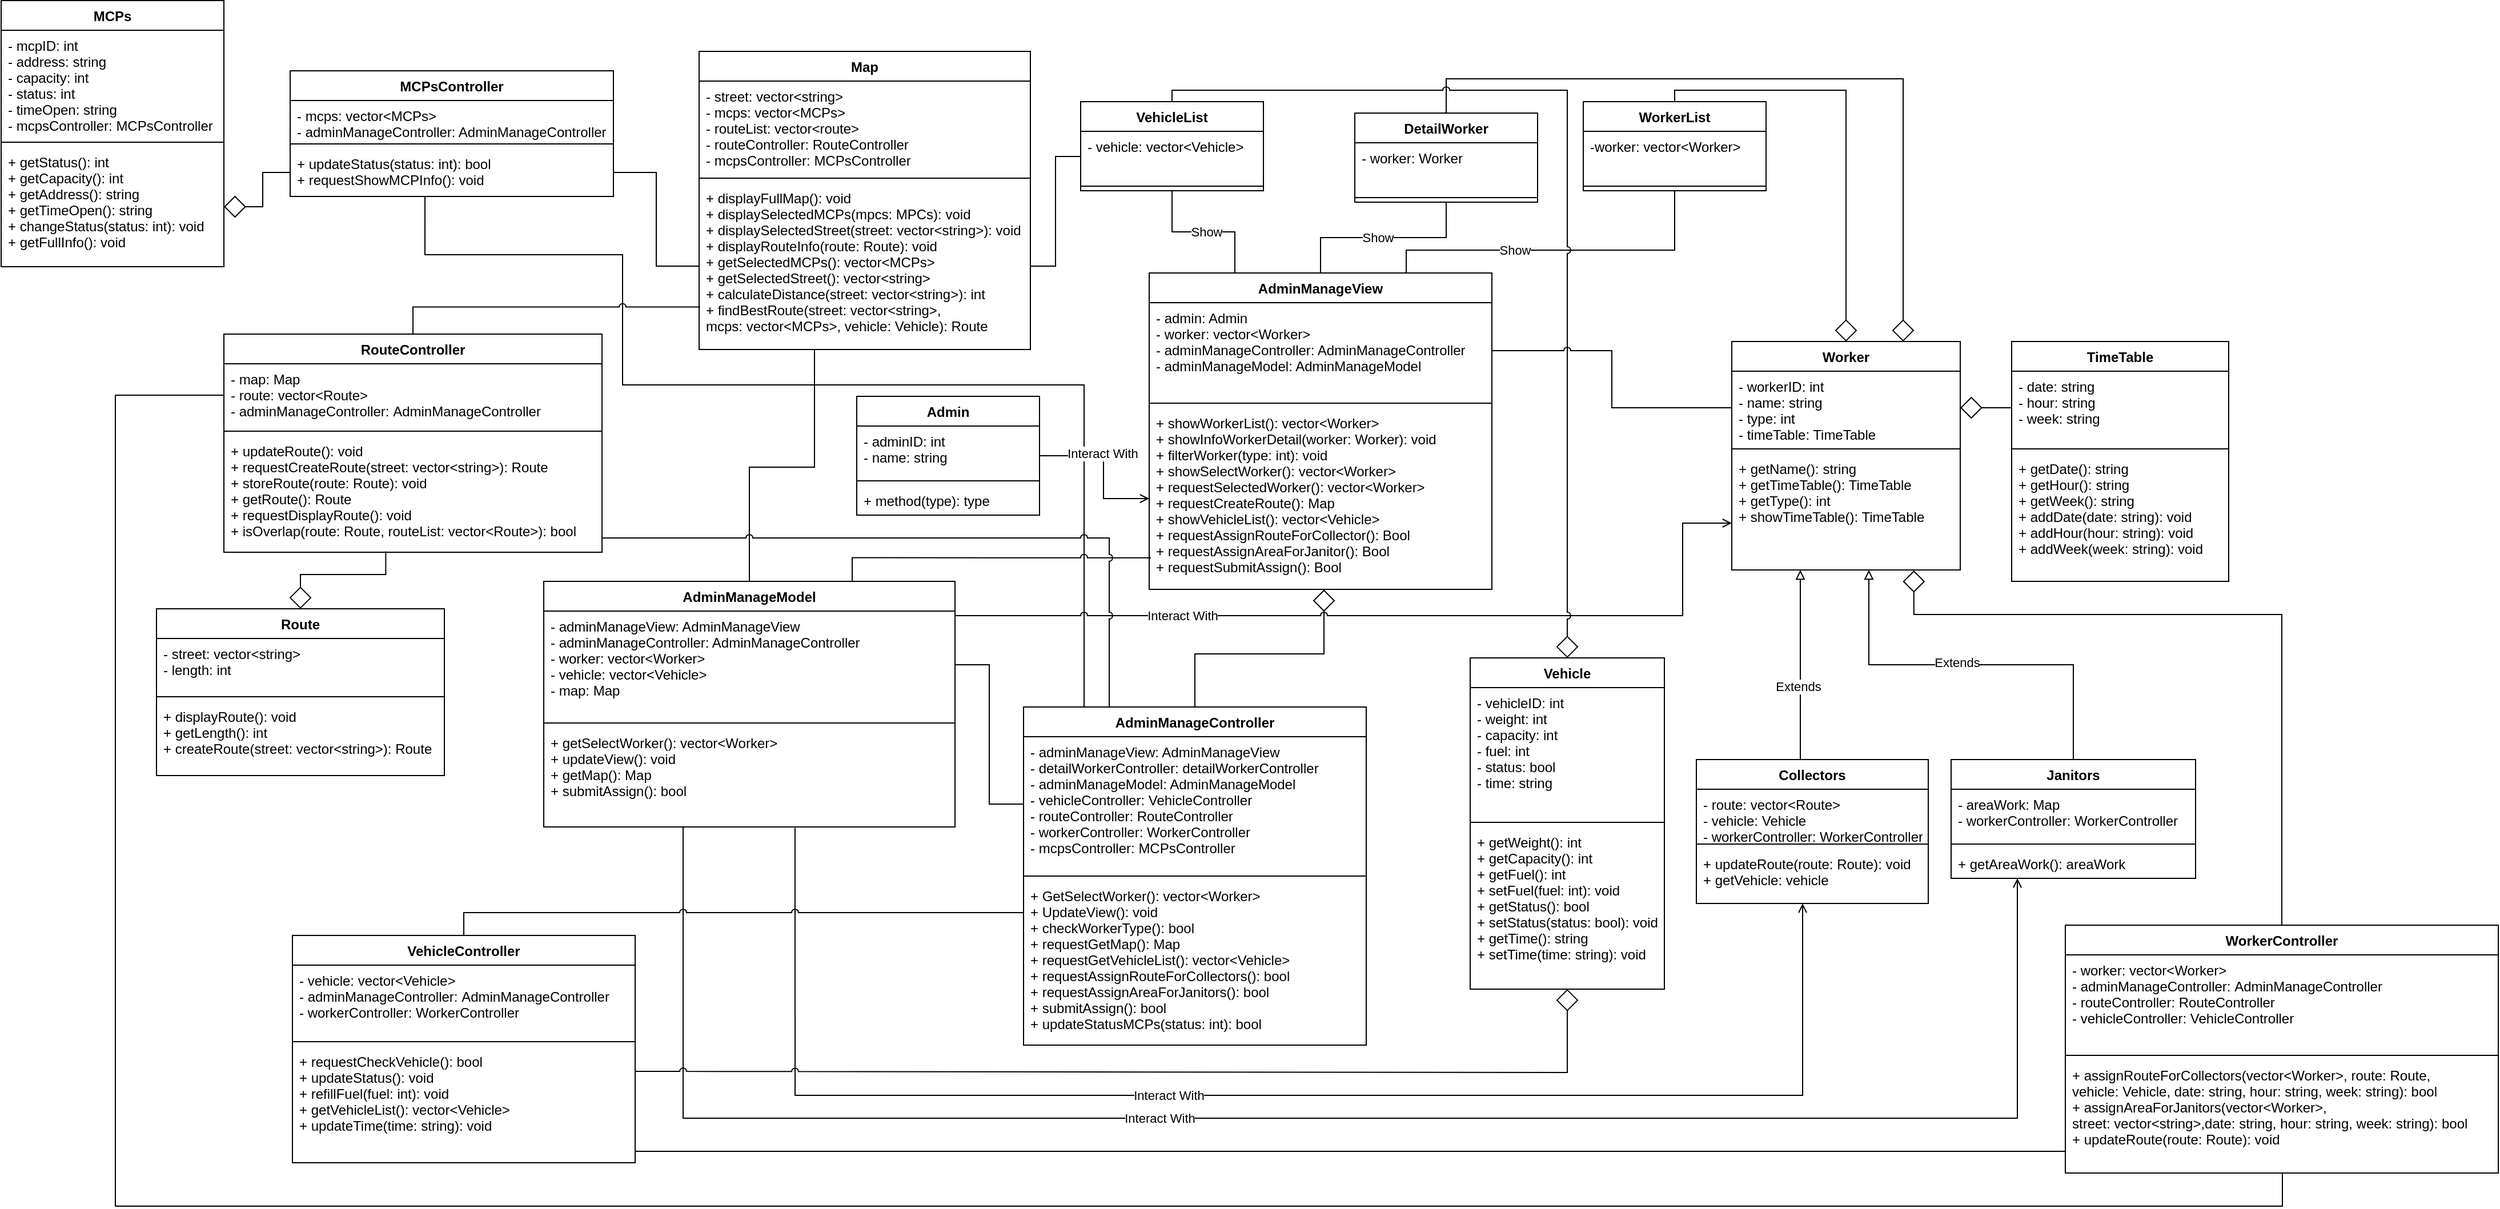 <mxfile version="20.5.1"><diagram id="0676zuflFlZL_lo655or" name="Page-1"><mxGraphModel dx="3280" dy="1697" grid="0" gridSize="10" guides="1" tooltips="1" connect="1" arrows="1" fold="1" page="0" pageScale="1" pageWidth="850" pageHeight="1100" math="0" shadow="0"><root><mxCell id="0"/><mxCell id="1" parent="0"/><mxCell id="4b5E37UlIO169LzvLvmA-10" value="Admin" style="swimlane;fontStyle=1;align=center;verticalAlign=top;childLayout=stackLayout;horizontal=1;startSize=26;horizontalStack=0;resizeParent=1;resizeParentMax=0;resizeLast=0;collapsible=1;marginBottom=0;" parent="1" vertex="1"><mxGeometry x="74" y="248" width="160" height="104" as="geometry"/></mxCell><mxCell id="4b5E37UlIO169LzvLvmA-11" value="- adminID: int&#10;- name: string" style="text;strokeColor=none;fillColor=none;align=left;verticalAlign=top;spacingLeft=4;spacingRight=4;overflow=hidden;rotatable=0;points=[[0,0.5],[1,0.5]];portConstraint=eastwest;" parent="4b5E37UlIO169LzvLvmA-10" vertex="1"><mxGeometry y="26" width="160" height="44" as="geometry"/></mxCell><mxCell id="4b5E37UlIO169LzvLvmA-12" value="" style="line;strokeWidth=1;fillColor=none;align=left;verticalAlign=middle;spacingTop=-1;spacingLeft=3;spacingRight=3;rotatable=0;labelPosition=right;points=[];portConstraint=eastwest;strokeColor=inherit;" parent="4b5E37UlIO169LzvLvmA-10" vertex="1"><mxGeometry y="70" width="160" height="8" as="geometry"/></mxCell><mxCell id="4b5E37UlIO169LzvLvmA-13" value="+ method(type): type" style="text;strokeColor=none;fillColor=none;align=left;verticalAlign=top;spacingLeft=4;spacingRight=4;overflow=hidden;rotatable=0;points=[[0,0.5],[1,0.5]];portConstraint=eastwest;" parent="4b5E37UlIO169LzvLvmA-10" vertex="1"><mxGeometry y="78" width="160" height="26" as="geometry"/></mxCell><mxCell id="4b5E37UlIO169LzvLvmA-26" style="edgeStyle=orthogonalEdgeStyle;rounded=0;orthogonalLoop=1;jettySize=auto;html=1;exitX=0.5;exitY=0;exitDx=0;exitDy=0;endArrow=block;endFill=0;" parent="1" source="4b5E37UlIO169LzvLvmA-14" target="4b5E37UlIO169LzvLvmA-25" edge="1"><mxGeometry relative="1" as="geometry"><mxPoint x="849" y="450" as="targetPoint"/><Array as="points"><mxPoint x="900" y="440"/><mxPoint x="900" y="440"/></Array></mxGeometry></mxCell><mxCell id="4b5E37UlIO169LzvLvmA-29" value="Extends" style="edgeLabel;html=1;align=center;verticalAlign=middle;resizable=0;points=[];" parent="4b5E37UlIO169LzvLvmA-26" vertex="1" connectable="0"><mxGeometry x="-0.164" y="-3" relative="1" as="geometry"><mxPoint x="-5" y="-1" as="offset"/></mxGeometry></mxCell><mxCell id="4b5E37UlIO169LzvLvmA-14" value="Collectors" style="swimlane;fontStyle=1;align=center;verticalAlign=top;childLayout=stackLayout;horizontal=1;startSize=26;horizontalStack=0;resizeParent=1;resizeParentMax=0;resizeLast=0;collapsible=1;marginBottom=0;" parent="1" vertex="1"><mxGeometry x="809" y="566" width="203" height="126" as="geometry"/></mxCell><mxCell id="4b5E37UlIO169LzvLvmA-15" value="- route: vector&lt;Route&gt;&#10;- vehicle: Vehicle&#10;- workerController: WorkerController" style="text;strokeColor=none;fillColor=none;align=left;verticalAlign=top;spacingLeft=4;spacingRight=4;overflow=hidden;rotatable=0;points=[[0,0.5],[1,0.5]];portConstraint=eastwest;" parent="4b5E37UlIO169LzvLvmA-14" vertex="1"><mxGeometry y="26" width="203" height="44" as="geometry"/></mxCell><mxCell id="4b5E37UlIO169LzvLvmA-16" value="" style="line;strokeWidth=1;fillColor=none;align=left;verticalAlign=middle;spacingTop=-1;spacingLeft=3;spacingRight=3;rotatable=0;labelPosition=right;points=[];portConstraint=eastwest;strokeColor=inherit;" parent="4b5E37UlIO169LzvLvmA-14" vertex="1"><mxGeometry y="70" width="203" height="8" as="geometry"/></mxCell><mxCell id="4b5E37UlIO169LzvLvmA-17" value="+ updateRoute(route: Route): void&#10;+ getVehicle: vehicle" style="text;strokeColor=none;fillColor=none;align=left;verticalAlign=top;spacingLeft=4;spacingRight=4;overflow=hidden;rotatable=0;points=[[0,0.5],[1,0.5]];portConstraint=eastwest;" parent="4b5E37UlIO169LzvLvmA-14" vertex="1"><mxGeometry y="78" width="203" height="48" as="geometry"/></mxCell><mxCell id="4b5E37UlIO169LzvLvmA-27" style="edgeStyle=orthogonalEdgeStyle;rounded=0;orthogonalLoop=1;jettySize=auto;html=1;exitX=0.5;exitY=0;exitDx=0;exitDy=0;entryX=0.6;entryY=1;entryDx=0;entryDy=0;entryPerimeter=0;endArrow=block;endFill=0;" parent="1" source="4b5E37UlIO169LzvLvmA-18" target="4b5E37UlIO169LzvLvmA-25" edge="1"><mxGeometry relative="1" as="geometry"/></mxCell><mxCell id="4b5E37UlIO169LzvLvmA-30" value="Extends" style="edgeLabel;html=1;align=center;verticalAlign=middle;resizable=0;points=[];" parent="4b5E37UlIO169LzvLvmA-27" vertex="1" connectable="0"><mxGeometry x="0.158" y="-2" relative="1" as="geometry"><mxPoint x="15" as="offset"/></mxGeometry></mxCell><mxCell id="4b5E37UlIO169LzvLvmA-18" value="Janitors" style="swimlane;fontStyle=1;align=center;verticalAlign=top;childLayout=stackLayout;horizontal=1;startSize=26;horizontalStack=0;resizeParent=1;resizeParentMax=0;resizeLast=0;collapsible=1;marginBottom=0;" parent="1" vertex="1"><mxGeometry x="1032" y="566" width="214" height="104" as="geometry"/></mxCell><mxCell id="4b5E37UlIO169LzvLvmA-19" value="- areaWork: Map&#10;- workerController: WorkerController" style="text;strokeColor=none;fillColor=none;align=left;verticalAlign=top;spacingLeft=4;spacingRight=4;overflow=hidden;rotatable=0;points=[[0,0.5],[1,0.5]];portConstraint=eastwest;" parent="4b5E37UlIO169LzvLvmA-18" vertex="1"><mxGeometry y="26" width="214" height="44" as="geometry"/></mxCell><mxCell id="4b5E37UlIO169LzvLvmA-20" value="" style="line;strokeWidth=1;fillColor=none;align=left;verticalAlign=middle;spacingTop=-1;spacingLeft=3;spacingRight=3;rotatable=0;labelPosition=right;points=[];portConstraint=eastwest;strokeColor=inherit;" parent="4b5E37UlIO169LzvLvmA-18" vertex="1"><mxGeometry y="70" width="214" height="8" as="geometry"/></mxCell><mxCell id="4b5E37UlIO169LzvLvmA-21" value="+ getAreaWork(): areaWork" style="text;strokeColor=none;fillColor=none;align=left;verticalAlign=top;spacingLeft=4;spacingRight=4;overflow=hidden;rotatable=0;points=[[0,0.5],[1,0.5]];portConstraint=eastwest;" parent="4b5E37UlIO169LzvLvmA-18" vertex="1"><mxGeometry y="78" width="214" height="26" as="geometry"/></mxCell><mxCell id="4b5E37UlIO169LzvLvmA-22" value="Worker" style="swimlane;fontStyle=1;align=center;verticalAlign=top;childLayout=stackLayout;horizontal=1;startSize=26;horizontalStack=0;resizeParent=1;resizeParentMax=0;resizeLast=0;collapsible=1;marginBottom=0;" parent="1" vertex="1"><mxGeometry x="840" y="200" width="200" height="200" as="geometry"/></mxCell><mxCell id="4b5E37UlIO169LzvLvmA-23" value="- workerID: int&#10;- name: string&#10;- type: int&#10;- timeTable: TimeTable" style="text;strokeColor=none;fillColor=none;align=left;verticalAlign=top;spacingLeft=4;spacingRight=4;overflow=hidden;rotatable=0;points=[[0,0.5],[1,0.5]];portConstraint=eastwest;" parent="4b5E37UlIO169LzvLvmA-22" vertex="1"><mxGeometry y="26" width="200" height="64" as="geometry"/></mxCell><mxCell id="4b5E37UlIO169LzvLvmA-24" value="" style="line;strokeWidth=1;fillColor=none;align=left;verticalAlign=middle;spacingTop=-1;spacingLeft=3;spacingRight=3;rotatable=0;labelPosition=right;points=[];portConstraint=eastwest;strokeColor=inherit;" parent="4b5E37UlIO169LzvLvmA-22" vertex="1"><mxGeometry y="90" width="200" height="8" as="geometry"/></mxCell><mxCell id="4b5E37UlIO169LzvLvmA-25" value="+ getName(): string&#10;+ getTimeTable(): TimeTable&#10;+ getType(): int&#10;+ showTimeTable(): TimeTable" style="text;strokeColor=none;fillColor=none;align=left;verticalAlign=top;spacingLeft=4;spacingRight=4;overflow=hidden;rotatable=0;points=[[0,0.5],[1,0.5]];portConstraint=eastwest;" parent="4b5E37UlIO169LzvLvmA-22" vertex="1"><mxGeometry y="98" width="200" height="102" as="geometry"/></mxCell><mxCell id="3Wop59lbqcqgArPASlSX-61" style="edgeStyle=orthogonalEdgeStyle;rounded=0;orthogonalLoop=1;jettySize=auto;html=1;exitX=0.25;exitY=0;exitDx=0;exitDy=0;strokeWidth=1;endArrow=none;endFill=0;endSize=17;entryX=0.5;entryY=1;entryDx=0;entryDy=0;" parent="1" source="4b5E37UlIO169LzvLvmA-31" target="3Wop59lbqcqgArPASlSX-58" edge="1"><mxGeometry relative="1" as="geometry"><mxPoint x="390" y="90" as="targetPoint"/></mxGeometry></mxCell><mxCell id="3Wop59lbqcqgArPASlSX-62" value="Show" style="edgeLabel;html=1;align=center;verticalAlign=middle;resizable=0;points=[];" parent="3Wop59lbqcqgArPASlSX-61" vertex="1" connectable="0"><mxGeometry x="0.149" y="1" relative="1" as="geometry"><mxPoint x="12" y="-1" as="offset"/></mxGeometry></mxCell><mxCell id="3Wop59lbqcqgArPASlSX-63" style="edgeStyle=orthogonalEdgeStyle;rounded=0;orthogonalLoop=1;jettySize=auto;html=1;exitX=0.5;exitY=0;exitDx=0;exitDy=0;entryX=0.5;entryY=1;entryDx=0;entryDy=0;strokeWidth=1;endArrow=none;endFill=0;endSize=17;" parent="1" source="4b5E37UlIO169LzvLvmA-31" target="3Wop59lbqcqgArPASlSX-5" edge="1"><mxGeometry relative="1" as="geometry"/></mxCell><mxCell id="3Wop59lbqcqgArPASlSX-64" value="Show" style="edgeLabel;html=1;align=center;verticalAlign=middle;resizable=0;points=[];" parent="3Wop59lbqcqgArPASlSX-63" vertex="1" connectable="0"><mxGeometry x="-0.212" relative="1" as="geometry"><mxPoint x="13" as="offset"/></mxGeometry></mxCell><mxCell id="3Wop59lbqcqgArPASlSX-70" style="edgeStyle=orthogonalEdgeStyle;rounded=0;orthogonalLoop=1;jettySize=auto;html=1;exitX=0.75;exitY=0;exitDx=0;exitDy=0;entryX=0.5;entryY=1;entryDx=0;entryDy=0;strokeWidth=1;endArrow=none;endFill=0;endSize=17;" parent="1" source="4b5E37UlIO169LzvLvmA-31" target="3Wop59lbqcqgArPASlSX-65" edge="1"><mxGeometry relative="1" as="geometry"><Array as="points"><mxPoint x="555" y="120"/><mxPoint x="790" y="120"/></Array></mxGeometry></mxCell><mxCell id="3Wop59lbqcqgArPASlSX-71" value="Show" style="edgeLabel;html=1;align=center;verticalAlign=middle;resizable=0;points=[];" parent="3Wop59lbqcqgArPASlSX-70" vertex="1" connectable="0"><mxGeometry x="-0.233" y="-1" relative="1" as="geometry"><mxPoint x="-3" y="-1" as="offset"/></mxGeometry></mxCell><mxCell id="4b5E37UlIO169LzvLvmA-31" value="AdminManageView" style="swimlane;fontStyle=1;align=center;verticalAlign=top;childLayout=stackLayout;horizontal=1;startSize=26;horizontalStack=0;resizeParent=1;resizeParentMax=0;resizeLast=0;collapsible=1;marginBottom=0;" parent="1" vertex="1"><mxGeometry x="330" y="140" width="300" height="277" as="geometry"><mxRectangle x="290" y="150" width="150" height="30" as="alternateBounds"/></mxGeometry></mxCell><mxCell id="4b5E37UlIO169LzvLvmA-32" value="- admin: Admin&#10;- worker: vector&lt;Worker&gt;&#10;- adminManageController: AdminManageController&#10;- adminManageModel: AdminManageModel&#10; " style="text;strokeColor=none;fillColor=none;align=left;verticalAlign=top;spacingLeft=4;spacingRight=4;overflow=hidden;rotatable=0;points=[[0,0.5],[1,0.5]];portConstraint=eastwest;" parent="4b5E37UlIO169LzvLvmA-31" vertex="1"><mxGeometry y="26" width="300" height="84" as="geometry"/></mxCell><mxCell id="4b5E37UlIO169LzvLvmA-33" value="" style="line;strokeWidth=1;fillColor=none;align=left;verticalAlign=middle;spacingTop=-1;spacingLeft=3;spacingRight=3;rotatable=0;labelPosition=right;points=[];portConstraint=eastwest;strokeColor=inherit;" parent="4b5E37UlIO169LzvLvmA-31" vertex="1"><mxGeometry y="110" width="300" height="8" as="geometry"/></mxCell><mxCell id="4b5E37UlIO169LzvLvmA-46" value="+ showWorkerList(): vector&lt;Worker&gt;&#10;+ showInfoWorkerDetail(worker: Worker): void&#10;+ filterWorker(type: int): void&#10;+ showSelectWorker(): vector&lt;Worker&gt;&#10;+ requestSelectedWorker(): vector&lt;Worker&gt;&#10;+ requestCreateRoute(): Map&#10;+ showVehicleList(): vector&lt;Vehicle&gt;&#10;+ requestAssignRouteForCollector(): Bool&#10;+ requestAssignAreaForJanitor(): Bool&#10;+ requestSubmitAssign(): Bool" style="text;strokeColor=none;fillColor=none;align=left;verticalAlign=top;spacingLeft=4;spacingRight=4;overflow=hidden;rotatable=0;points=[[0,0.5],[1,0.5]];portConstraint=eastwest;" parent="4b5E37UlIO169LzvLvmA-31" vertex="1"><mxGeometry y="118" width="300" height="159" as="geometry"/></mxCell><mxCell id="4b5E37UlIO169LzvLvmA-51" value="TimeTable" style="swimlane;fontStyle=1;align=center;verticalAlign=top;childLayout=stackLayout;horizontal=1;startSize=26;horizontalStack=0;resizeParent=1;resizeParentMax=0;resizeLast=0;collapsible=1;marginBottom=0;" parent="1" vertex="1"><mxGeometry x="1085" y="200" width="190" height="210" as="geometry"/></mxCell><mxCell id="4b5E37UlIO169LzvLvmA-52" value="- date: string&#10;- hour: string&#10;- week: string" style="text;strokeColor=none;fillColor=none;align=left;verticalAlign=top;spacingLeft=4;spacingRight=4;overflow=hidden;rotatable=0;points=[[0,0.5],[1,0.5]];portConstraint=eastwest;" parent="4b5E37UlIO169LzvLvmA-51" vertex="1"><mxGeometry y="26" width="190" height="64" as="geometry"/></mxCell><mxCell id="4b5E37UlIO169LzvLvmA-53" value="" style="line;strokeWidth=1;fillColor=none;align=left;verticalAlign=middle;spacingTop=-1;spacingLeft=3;spacingRight=3;rotatable=0;labelPosition=right;points=[];portConstraint=eastwest;strokeColor=inherit;" parent="4b5E37UlIO169LzvLvmA-51" vertex="1"><mxGeometry y="90" width="190" height="8" as="geometry"/></mxCell><mxCell id="PiotSreWXl62EG_S8VcH-2" value="+ getDate(): string&#10;+ getHour(): string&#10;+ getWeek(): string&#10;+ addDate(date: string): void&#10;+ addHour(hour: string): void&#10;+ addWeek(week: string): void" style="text;strokeColor=none;fillColor=none;align=left;verticalAlign=top;spacingLeft=4;spacingRight=4;overflow=hidden;rotatable=0;points=[[0,0.5],[1,0.5]];portConstraint=eastwest;" parent="4b5E37UlIO169LzvLvmA-51" vertex="1"><mxGeometry y="98" width="190" height="112" as="geometry"/></mxCell><mxCell id="3Wop59lbqcqgArPASlSX-50" style="edgeStyle=orthogonalEdgeStyle;rounded=0;orthogonalLoop=1;jettySize=auto;html=1;exitX=0.5;exitY=0;exitDx=0;exitDy=0;endArrow=diamond;endFill=0;entryX=0.51;entryY=1.001;entryDx=0;entryDy=0;entryPerimeter=0;strokeWidth=1;endSize=17;" parent="1" source="3Wop59lbqcqgArPASlSX-1" target="4b5E37UlIO169LzvLvmA-46" edge="1"><mxGeometry relative="1" as="geometry"><mxPoint x="480" y="470" as="targetPoint"/></mxGeometry></mxCell><mxCell id="b1SQ3pIY3XzM19YWu3cR-14" style="edgeStyle=orthogonalEdgeStyle;rounded=0;jumpStyle=arc;orthogonalLoop=1;jettySize=auto;html=1;exitX=0.146;exitY=0.005;exitDx=0;exitDy=0;entryX=0.417;entryY=0.992;entryDx=0;entryDy=0;entryPerimeter=0;strokeWidth=1;startArrow=none;startFill=0;endArrow=none;endFill=0;startSize=17;endSize=17;exitPerimeter=0;" edge="1" parent="1" source="3Wop59lbqcqgArPASlSX-1" target="3Wop59lbqcqgArPASlSX-32"><mxGeometry relative="1" as="geometry"><Array as="points"><mxPoint x="273" y="521"/><mxPoint x="273" y="238"/><mxPoint x="-131" y="238"/><mxPoint x="-131" y="124"/><mxPoint x="-304" y="124"/></Array></mxGeometry></mxCell><mxCell id="3Wop59lbqcqgArPASlSX-1" value="AdminManageController&#10; " style="swimlane;fontStyle=1;align=center;verticalAlign=top;childLayout=stackLayout;horizontal=1;startSize=26;horizontalStack=0;resizeParent=1;resizeParentMax=0;resizeLast=0;collapsible=1;marginBottom=0;" parent="1" vertex="1"><mxGeometry x="220" y="520" width="300" height="296" as="geometry"/></mxCell><mxCell id="3Wop59lbqcqgArPASlSX-2" value="- adminManageView: AdminManageView&#10;- detailWorkerController: detailWorkerController&#10;- adminManageModel: AdminManageModel&#10;- vehicleController: VehicleController&#10;- routeController: RouteController&#10;- workerController: WorkerController&#10;- mcpsController: MCPsController" style="text;strokeColor=none;fillColor=none;align=left;verticalAlign=top;spacingLeft=4;spacingRight=4;overflow=hidden;rotatable=0;points=[[0,0.5],[1,0.5]];portConstraint=eastwest;fontStyle=0" parent="3Wop59lbqcqgArPASlSX-1" vertex="1"><mxGeometry y="26" width="300" height="118" as="geometry"/></mxCell><mxCell id="3Wop59lbqcqgArPASlSX-3" value="" style="line;strokeWidth=1;fillColor=none;align=left;verticalAlign=middle;spacingTop=-1;spacingLeft=3;spacingRight=3;rotatable=0;labelPosition=right;points=[];portConstraint=eastwest;strokeColor=inherit;" parent="3Wop59lbqcqgArPASlSX-1" vertex="1"><mxGeometry y="144" width="300" height="8" as="geometry"/></mxCell><mxCell id="3Wop59lbqcqgArPASlSX-4" value="+ GetSelectWorker(): vector&lt;Worker&gt;&#10;+ UpdateView(): void&#10;+ checkWorkerType(): bool&#10;+ requestGetMap(): Map&#10;+ requestGetVehicleList(): vector&lt;Vehicle&gt;&#10;+ requestAssignRouteForCollectors(): bool&#10;+ requestAssignAreaForJanitors(): bool&#10;+ submitAssign(): bool&#10;+ updateStatusMCPs(status: int): bool" style="text;strokeColor=none;fillColor=none;align=left;verticalAlign=top;spacingLeft=4;spacingRight=4;overflow=hidden;rotatable=0;points=[[0,0.5],[1,0.5]];portConstraint=eastwest;" parent="3Wop59lbqcqgArPASlSX-1" vertex="1"><mxGeometry y="152" width="300" height="144" as="geometry"/></mxCell><mxCell id="3Wop59lbqcqgArPASlSX-74" style="edgeStyle=orthogonalEdgeStyle;rounded=0;orthogonalLoop=1;jettySize=auto;html=1;exitX=0.5;exitY=0;exitDx=0;exitDy=0;entryX=0.75;entryY=0;entryDx=0;entryDy=0;strokeWidth=1;endArrow=diamond;endFill=0;endSize=17;" parent="1" source="3Wop59lbqcqgArPASlSX-5" target="4b5E37UlIO169LzvLvmA-22" edge="1"><mxGeometry relative="1" as="geometry"><Array as="points"><mxPoint x="590" y="-30"/><mxPoint x="990" y="-30"/></Array></mxGeometry></mxCell><mxCell id="3Wop59lbqcqgArPASlSX-5" value="DetailWorker" style="swimlane;fontStyle=1;align=center;verticalAlign=top;childLayout=stackLayout;horizontal=1;startSize=26;horizontalStack=0;resizeParent=1;resizeParentMax=0;resizeLast=0;collapsible=1;marginBottom=0;" parent="1" vertex="1"><mxGeometry x="510" width="160" height="78" as="geometry"/></mxCell><mxCell id="3Wop59lbqcqgArPASlSX-6" value="- worker: Worker" style="text;strokeColor=none;fillColor=none;align=left;verticalAlign=top;spacingLeft=4;spacingRight=4;overflow=hidden;rotatable=0;points=[[0,0.5],[1,0.5]];portConstraint=eastwest;" parent="3Wop59lbqcqgArPASlSX-5" vertex="1"><mxGeometry y="26" width="160" height="44" as="geometry"/></mxCell><mxCell id="3Wop59lbqcqgArPASlSX-7" value="" style="line;strokeWidth=1;fillColor=none;align=left;verticalAlign=middle;spacingTop=-1;spacingLeft=3;spacingRight=3;rotatable=0;labelPosition=right;points=[];portConstraint=eastwest;strokeColor=inherit;" parent="3Wop59lbqcqgArPASlSX-5" vertex="1"><mxGeometry y="70" width="160" height="8" as="geometry"/></mxCell><mxCell id="3Wop59lbqcqgArPASlSX-78" style="edgeStyle=orthogonalEdgeStyle;rounded=0;orthogonalLoop=1;jettySize=auto;html=1;exitX=0.5;exitY=0;exitDx=0;exitDy=0;entryX=0.483;entryY=1;entryDx=0;entryDy=0;entryPerimeter=0;strokeWidth=1;endArrow=none;endFill=0;endSize=17;startArrow=none;startFill=0;startSize=17;" parent="1" source="3Wop59lbqcqgArPASlSX-13" target="3Wop59lbqcqgArPASlSX-36" edge="1"><mxGeometry relative="1" as="geometry"><Array as="points"><mxPoint x="-20" y="310"/><mxPoint x="37" y="310"/><mxPoint x="37" y="207"/></Array></mxGeometry></mxCell><mxCell id="3Wop59lbqcqgArPASlSX-84" style="edgeStyle=orthogonalEdgeStyle;rounded=0;jumpStyle=arc;orthogonalLoop=1;jettySize=auto;html=1;strokeWidth=1;startArrow=none;startFill=0;endArrow=open;endFill=0;startSize=17;endSize=6;" parent="1" source="3Wop59lbqcqgArPASlSX-13" target="4b5E37UlIO169LzvLvmA-25" edge="1"><mxGeometry relative="1" as="geometry"><Array as="points"><mxPoint x="797" y="440"/><mxPoint x="797" y="359"/></Array></mxGeometry></mxCell><mxCell id="3Wop59lbqcqgArPASlSX-85" value="Interact With" style="edgeLabel;html=1;align=center;verticalAlign=middle;resizable=0;points=[];" parent="3Wop59lbqcqgArPASlSX-84" vertex="1" connectable="0"><mxGeometry x="-0.507" y="-2" relative="1" as="geometry"><mxPoint x="11" y="-2" as="offset"/></mxGeometry></mxCell><mxCell id="3Wop59lbqcqgArPASlSX-86" style="edgeStyle=orthogonalEdgeStyle;rounded=0;jumpStyle=arc;orthogonalLoop=1;jettySize=auto;html=1;strokeWidth=1;startArrow=none;startFill=0;endArrow=open;endFill=0;startSize=17;endSize=6;exitX=0.611;exitY=1.008;exitDx=0;exitDy=0;exitPerimeter=0;" parent="1" source="3Wop59lbqcqgArPASlSX-16" target="4b5E37UlIO169LzvLvmA-17" edge="1"><mxGeometry relative="1" as="geometry"><Array as="points"><mxPoint x="20" y="860"/><mxPoint x="902" y="860"/></Array></mxGeometry></mxCell><mxCell id="3Wop59lbqcqgArPASlSX-87" value="Interact With" style="edgeLabel;html=1;align=center;verticalAlign=middle;resizable=0;points=[];" parent="3Wop59lbqcqgArPASlSX-86" vertex="1" connectable="0"><mxGeometry x="-0.126" relative="1" as="geometry"><mxPoint as="offset"/></mxGeometry></mxCell><mxCell id="3Wop59lbqcqgArPASlSX-88" style="edgeStyle=orthogonalEdgeStyle;rounded=0;jumpStyle=arc;orthogonalLoop=1;jettySize=auto;html=1;strokeWidth=1;startArrow=none;startFill=0;endArrow=open;endFill=0;startSize=17;endSize=6;" parent="1" source="3Wop59lbqcqgArPASlSX-16" target="4b5E37UlIO169LzvLvmA-21" edge="1"><mxGeometry relative="1" as="geometry"><Array as="points"><mxPoint x="-78" y="880"/><mxPoint x="1090" y="880"/></Array></mxGeometry></mxCell><mxCell id="3Wop59lbqcqgArPASlSX-89" value="Interact With" style="edgeLabel;html=1;align=center;verticalAlign=middle;resizable=0;points=[];" parent="3Wop59lbqcqgArPASlSX-88" vertex="1" connectable="0"><mxGeometry x="-0.183" y="-2" relative="1" as="geometry"><mxPoint x="5" y="-2" as="offset"/></mxGeometry></mxCell><mxCell id="3Wop59lbqcqgArPASlSX-90" style="edgeStyle=orthogonalEdgeStyle;rounded=0;jumpStyle=arc;orthogonalLoop=1;jettySize=auto;html=1;exitX=0.75;exitY=0;exitDx=0;exitDy=0;entryX=0.005;entryY=0.826;entryDx=0;entryDy=0;entryPerimeter=0;strokeWidth=1;startArrow=none;startFill=0;endArrow=none;endFill=0;startSize=17;endSize=6;" parent="1" source="3Wop59lbqcqgArPASlSX-13" target="4b5E37UlIO169LzvLvmA-46" edge="1"><mxGeometry relative="1" as="geometry"/></mxCell><mxCell id="3Wop59lbqcqgArPASlSX-13" value="AdminManageModel&#10; " style="swimlane;fontStyle=1;align=center;verticalAlign=top;childLayout=stackLayout;horizontal=1;startSize=26;horizontalStack=0;resizeParent=1;resizeParentMax=0;resizeLast=0;collapsible=1;marginBottom=0;" parent="1" vertex="1"><mxGeometry x="-200" y="410" width="360" height="215" as="geometry"/></mxCell><mxCell id="3Wop59lbqcqgArPASlSX-14" value="- adminManageView: AdminManageView&#10;- adminManageController: AdminManageController&#10;- worker: vector&lt;Worker&gt;&#10;- vehicle: vector&lt;Vehicle&gt;&#10;- map: Map" style="text;strokeColor=none;fillColor=none;align=left;verticalAlign=top;spacingLeft=4;spacingRight=4;overflow=hidden;rotatable=0;points=[[0,0.5],[1,0.5]];portConstraint=eastwest;fontStyle=0" parent="3Wop59lbqcqgArPASlSX-13" vertex="1"><mxGeometry y="26" width="360" height="94" as="geometry"/></mxCell><mxCell id="3Wop59lbqcqgArPASlSX-15" value="" style="line;strokeWidth=1;fillColor=none;align=left;verticalAlign=middle;spacingTop=-1;spacingLeft=3;spacingRight=3;rotatable=0;labelPosition=right;points=[];portConstraint=eastwest;strokeColor=inherit;" parent="3Wop59lbqcqgArPASlSX-13" vertex="1"><mxGeometry y="120" width="360" height="8" as="geometry"/></mxCell><mxCell id="3Wop59lbqcqgArPASlSX-16" value="+ getSelectWorker(): vector&lt;Worker&gt;&#10;+ updateView(): void&#10;+ getMap(): Map&#10;+ submitAssign(): bool&#10;" style="text;strokeColor=none;fillColor=none;align=left;verticalAlign=top;spacingLeft=4;spacingRight=4;overflow=hidden;rotatable=0;points=[[0,0.5],[1,0.5]];portConstraint=eastwest;" parent="3Wop59lbqcqgArPASlSX-13" vertex="1"><mxGeometry y="128" width="360" height="87" as="geometry"/></mxCell><mxCell id="b1SQ3pIY3XzM19YWu3cR-12" style="edgeStyle=orthogonalEdgeStyle;rounded=0;orthogonalLoop=1;jettySize=auto;html=1;exitX=0.5;exitY=0;exitDx=0;exitDy=0;entryX=0.428;entryY=0.993;entryDx=0;entryDy=0;entryPerimeter=0;strokeWidth=1;startArrow=diamond;startFill=0;endArrow=none;endFill=0;endSize=17;startSize=17;" edge="1" parent="1" source="3Wop59lbqcqgArPASlSX-17" target="b1SQ3pIY3XzM19YWu3cR-8"><mxGeometry relative="1" as="geometry"/></mxCell><mxCell id="3Wop59lbqcqgArPASlSX-17" value="Route" style="swimlane;fontStyle=1;align=center;verticalAlign=top;childLayout=stackLayout;horizontal=1;startSize=26;horizontalStack=0;resizeParent=1;resizeParentMax=0;resizeLast=0;collapsible=1;marginBottom=0;" parent="1" vertex="1"><mxGeometry x="-539" y="434" width="252" height="146" as="geometry"/></mxCell><mxCell id="3Wop59lbqcqgArPASlSX-18" value="- street: vector&lt;string&gt;&#10;- length: int" style="text;strokeColor=none;fillColor=none;align=left;verticalAlign=top;spacingLeft=4;spacingRight=4;overflow=hidden;rotatable=0;points=[[0,0.5],[1,0.5]];portConstraint=eastwest;" parent="3Wop59lbqcqgArPASlSX-17" vertex="1"><mxGeometry y="26" width="252" height="47" as="geometry"/></mxCell><mxCell id="3Wop59lbqcqgArPASlSX-19" value="" style="line;strokeWidth=1;fillColor=none;align=left;verticalAlign=middle;spacingTop=-1;spacingLeft=3;spacingRight=3;rotatable=0;labelPosition=right;points=[];portConstraint=eastwest;strokeColor=inherit;" parent="3Wop59lbqcqgArPASlSX-17" vertex="1"><mxGeometry y="73" width="252" height="8" as="geometry"/></mxCell><mxCell id="3Wop59lbqcqgArPASlSX-20" value="+ displayRoute(): void&#10;+ getLength(): int&#10;+ createRoute(street: vector&lt;string&gt;): Route" style="text;strokeColor=none;fillColor=none;align=left;verticalAlign=top;spacingLeft=4;spacingRight=4;overflow=hidden;rotatable=0;points=[[0,0.5],[1,0.5]];portConstraint=eastwest;" parent="3Wop59lbqcqgArPASlSX-17" vertex="1"><mxGeometry y="81" width="252" height="65" as="geometry"/></mxCell><mxCell id="3Wop59lbqcqgArPASlSX-21" value="Vehicle" style="swimlane;fontStyle=1;align=center;verticalAlign=top;childLayout=stackLayout;horizontal=1;startSize=26;horizontalStack=0;resizeParent=1;resizeParentMax=0;resizeLast=0;collapsible=1;marginBottom=0;" parent="1" vertex="1"><mxGeometry x="611" y="477" width="170" height="290" as="geometry"/></mxCell><mxCell id="3Wop59lbqcqgArPASlSX-22" value="- vehicleID: int&#10;- weight: int&#10;- capacity: int&#10;- fuel: int&#10;- status: bool&#10;- time: string" style="text;strokeColor=none;fillColor=none;align=left;verticalAlign=top;spacingLeft=4;spacingRight=4;overflow=hidden;rotatable=0;points=[[0,0.5],[1,0.5]];portConstraint=eastwest;" parent="3Wop59lbqcqgArPASlSX-21" vertex="1"><mxGeometry y="26" width="170" height="114" as="geometry"/></mxCell><mxCell id="3Wop59lbqcqgArPASlSX-23" value="" style="line;strokeWidth=1;fillColor=none;align=left;verticalAlign=middle;spacingTop=-1;spacingLeft=3;spacingRight=3;rotatable=0;labelPosition=right;points=[];portConstraint=eastwest;strokeColor=inherit;" parent="3Wop59lbqcqgArPASlSX-21" vertex="1"><mxGeometry y="140" width="170" height="8" as="geometry"/></mxCell><mxCell id="3Wop59lbqcqgArPASlSX-24" value="+ getWeight(): int&#10;+ getCapacity(): int&#10;+ getFuel(): int&#10;+ setFuel(fuel: int): void&#10;+ getStatus(): bool&#10;+ setStatus(status: bool): void&#10;+ getTime(): string&#10;+ setTime(time: string): void" style="text;strokeColor=none;fillColor=none;align=left;verticalAlign=top;spacingLeft=4;spacingRight=4;overflow=hidden;rotatable=0;points=[[0,0.5],[1,0.5]];portConstraint=eastwest;" parent="3Wop59lbqcqgArPASlSX-21" vertex="1"><mxGeometry y="148" width="170" height="142" as="geometry"/></mxCell><mxCell id="3Wop59lbqcqgArPASlSX-25" value="MCPs" style="swimlane;fontStyle=1;align=center;verticalAlign=top;childLayout=stackLayout;horizontal=1;startSize=26;horizontalStack=0;resizeParent=1;resizeParentMax=0;resizeLast=0;collapsible=1;marginBottom=0;" parent="1" vertex="1"><mxGeometry x="-675" y="-98.5" width="195" height="233" as="geometry"/></mxCell><mxCell id="3Wop59lbqcqgArPASlSX-26" value="- mcpID: int&#10;- address: string&#10;- capacity: int&#10;- status: int&#10;- timeOpen: string&#10;- mcpsController: MCPsController" style="text;strokeColor=none;fillColor=none;align=left;verticalAlign=top;spacingLeft=4;spacingRight=4;overflow=hidden;rotatable=0;points=[[0,0.5],[1,0.5]];portConstraint=eastwest;fontStyle=0" parent="3Wop59lbqcqgArPASlSX-25" vertex="1"><mxGeometry y="26" width="195" height="94" as="geometry"/></mxCell><mxCell id="3Wop59lbqcqgArPASlSX-27" value="" style="line;strokeWidth=1;fillColor=none;align=left;verticalAlign=middle;spacingTop=-1;spacingLeft=3;spacingRight=3;rotatable=0;labelPosition=right;points=[];portConstraint=eastwest;strokeColor=inherit;" parent="3Wop59lbqcqgArPASlSX-25" vertex="1"><mxGeometry y="120" width="195" height="8" as="geometry"/></mxCell><mxCell id="3Wop59lbqcqgArPASlSX-28" value="+ getStatus(): int&#10;+ getCapacity(): int&#10;+ getAddress(): string&#10;+ getTimeOpen(): string&#10;+ changeStatus(status: int): void&#10;+ getFullInfo(): void" style="text;strokeColor=none;fillColor=none;align=left;verticalAlign=top;spacingLeft=4;spacingRight=4;overflow=hidden;rotatable=0;points=[[0,0.5],[1,0.5]];portConstraint=eastwest;" parent="3Wop59lbqcqgArPASlSX-25" vertex="1"><mxGeometry y="128" width="195" height="105" as="geometry"/></mxCell><mxCell id="3Wop59lbqcqgArPASlSX-29" value="MCPsController" style="swimlane;fontStyle=1;align=center;verticalAlign=top;childLayout=stackLayout;horizontal=1;startSize=26;horizontalStack=0;resizeParent=1;resizeParentMax=0;resizeLast=0;collapsible=1;marginBottom=0;" parent="1" vertex="1"><mxGeometry x="-422" y="-37" width="283" height="110" as="geometry"/></mxCell><mxCell id="3Wop59lbqcqgArPASlSX-30" value="- mcps: vector&lt;MCPs&gt;&#10;- adminManageController: AdminManageController" style="text;strokeColor=none;fillColor=none;align=left;verticalAlign=top;spacingLeft=4;spacingRight=4;overflow=hidden;rotatable=0;points=[[0,0.5],[1,0.5]];portConstraint=eastwest;" parent="3Wop59lbqcqgArPASlSX-29" vertex="1"><mxGeometry y="26" width="283" height="34" as="geometry"/></mxCell><mxCell id="3Wop59lbqcqgArPASlSX-31" value="" style="line;strokeWidth=1;fillColor=none;align=left;verticalAlign=middle;spacingTop=-1;spacingLeft=3;spacingRight=3;rotatable=0;labelPosition=right;points=[];portConstraint=eastwest;strokeColor=inherit;" parent="3Wop59lbqcqgArPASlSX-29" vertex="1"><mxGeometry y="60" width="283" height="8" as="geometry"/></mxCell><mxCell id="3Wop59lbqcqgArPASlSX-32" value="+ updateStatus(status: int): bool&#10;+ requestShowMCPInfo(): void" style="text;strokeColor=none;fillColor=none;align=left;verticalAlign=top;spacingLeft=4;spacingRight=4;overflow=hidden;rotatable=0;points=[[0,0.5],[1,0.5]];portConstraint=eastwest;" parent="3Wop59lbqcqgArPASlSX-29" vertex="1"><mxGeometry y="68" width="283" height="42" as="geometry"/></mxCell><mxCell id="3Wop59lbqcqgArPASlSX-33" value="Map" style="swimlane;fontStyle=1;align=center;verticalAlign=top;childLayout=stackLayout;horizontal=1;startSize=26;horizontalStack=0;resizeParent=1;resizeParentMax=0;resizeLast=0;collapsible=1;marginBottom=0;swimlaneLine=1;sketch=0;shadow=0;rounded=0;" parent="1" vertex="1"><mxGeometry x="-64" y="-54" width="290" height="261" as="geometry"><mxRectangle x="-210" y="-60" width="60" height="30" as="alternateBounds"/></mxGeometry></mxCell><mxCell id="3Wop59lbqcqgArPASlSX-34" value="- street: vector&lt;string&gt;&#10;- mcps: vector&lt;MCPs&gt;&#10;- routeList: vector&lt;route&gt;&#10;- routeController: RouteController&#10;- mcpsController: MCPsController" style="text;strokeColor=none;fillColor=none;align=left;verticalAlign=top;spacingLeft=4;spacingRight=4;overflow=hidden;rotatable=0;points=[[0,0.5],[1,0.5]];portConstraint=eastwest;" parent="3Wop59lbqcqgArPASlSX-33" vertex="1"><mxGeometry y="26" width="290" height="81" as="geometry"/></mxCell><mxCell id="3Wop59lbqcqgArPASlSX-35" value="" style="line;strokeWidth=1;fillColor=none;align=left;verticalAlign=middle;spacingTop=-1;spacingLeft=3;spacingRight=3;rotatable=0;labelPosition=right;points=[];portConstraint=eastwest;strokeColor=inherit;" parent="3Wop59lbqcqgArPASlSX-33" vertex="1"><mxGeometry y="107" width="290" height="8" as="geometry"/></mxCell><mxCell id="3Wop59lbqcqgArPASlSX-36" value="+ displayFullMap(): void&#10;+ displaySelectedMCPs(mpcs: MPCs): void&#10;+ displaySelectedStreet(street: vector&lt;string&gt;): void&#10;+ displayRouteInfo(route: Route): void&#10;+ getSelectedMCPs(): vector&lt;MCPs&gt;&#10;+ getSelectedStreet(): vector&lt;string&gt;&#10;+ calculateDistance(street: vector&lt;string&gt;): int&#10;+ findBestRoute(street: vector&lt;string&gt;,&#10;mcps: vector&lt;MCPs&gt;, vehicle: Vehicle): Route" style="text;strokeColor=none;fillColor=none;align=left;verticalAlign=top;spacingLeft=4;spacingRight=4;overflow=hidden;rotatable=0;points=[[0,0.5],[1,0.5]];portConstraint=eastwest;" parent="3Wop59lbqcqgArPASlSX-33" vertex="1"><mxGeometry y="115" width="290" height="146" as="geometry"/></mxCell><mxCell id="3Wop59lbqcqgArPASlSX-52" style="edgeStyle=orthogonalEdgeStyle;rounded=0;orthogonalLoop=1;jettySize=auto;html=1;exitX=0.5;exitY=0;exitDx=0;exitDy=0;strokeWidth=1;endArrow=none;endFill=0;endSize=17;jumpStyle=arc;" parent="1" source="3Wop59lbqcqgArPASlSX-43" edge="1"><mxGeometry relative="1" as="geometry"><mxPoint x="220" y="700" as="targetPoint"/><Array as="points"><mxPoint x="-270" y="700"/><mxPoint x="220" y="700"/></Array></mxGeometry></mxCell><mxCell id="3Wop59lbqcqgArPASlSX-43" value="VehicleController" style="swimlane;fontStyle=1;align=center;verticalAlign=top;childLayout=stackLayout;horizontal=1;startSize=26;horizontalStack=0;resizeParent=1;resizeParentMax=0;resizeLast=0;collapsible=1;marginBottom=0;" parent="1" vertex="1"><mxGeometry x="-420" y="720" width="300" height="199" as="geometry"/></mxCell><mxCell id="3Wop59lbqcqgArPASlSX-44" value="- vehicle: vector&lt;Vehicle&gt;&#10;- adminManageController: AdminManageController&#10;- workerController: WorkerController" style="text;strokeColor=none;fillColor=none;align=left;verticalAlign=top;spacingLeft=4;spacingRight=4;overflow=hidden;rotatable=0;points=[[0,0.5],[1,0.5]];portConstraint=eastwest;fontStyle=0" parent="3Wop59lbqcqgArPASlSX-43" vertex="1"><mxGeometry y="26" width="300" height="63" as="geometry"/></mxCell><mxCell id="3Wop59lbqcqgArPASlSX-45" value="" style="line;strokeWidth=1;fillColor=none;align=left;verticalAlign=middle;spacingTop=-1;spacingLeft=3;spacingRight=3;rotatable=0;labelPosition=right;points=[];portConstraint=eastwest;strokeColor=inherit;" parent="3Wop59lbqcqgArPASlSX-43" vertex="1"><mxGeometry y="89" width="300" height="8" as="geometry"/></mxCell><mxCell id="3Wop59lbqcqgArPASlSX-46" value="+ requestCheckVehicle(): bool&#10;+ updateStatus(): void&#10;+ refillFuel(fuel: int): void&#10;+ getVehicleList(): vector&lt;Vehicle&gt;&#10;+ updateTime(time: string): void" style="text;strokeColor=none;fillColor=none;align=left;verticalAlign=top;spacingLeft=4;spacingRight=4;overflow=hidden;rotatable=0;points=[[0,0.5],[1,0.5]];portConstraint=eastwest;" parent="3Wop59lbqcqgArPASlSX-43" vertex="1"><mxGeometry y="97" width="300" height="102" as="geometry"/></mxCell><mxCell id="3Wop59lbqcqgArPASlSX-47" style="edgeStyle=orthogonalEdgeStyle;rounded=0;orthogonalLoop=1;jettySize=auto;html=1;exitX=1;exitY=0.5;exitDx=0;exitDy=0;endArrow=open;endFill=0;entryX=0;entryY=0.5;entryDx=0;entryDy=0;" parent="1" source="4b5E37UlIO169LzvLvmA-11" target="4b5E37UlIO169LzvLvmA-46" edge="1"><mxGeometry relative="1" as="geometry"><mxPoint x="290" y="402" as="targetPoint"/><Array as="points"><mxPoint x="244" y="300"/><mxPoint x="290" y="300"/><mxPoint x="290" y="329"/></Array></mxGeometry></mxCell><mxCell id="3Wop59lbqcqgArPASlSX-49" value="Interact With" style="edgeLabel;html=1;align=center;verticalAlign=middle;resizable=0;points=[];" parent="3Wop59lbqcqgArPASlSX-47" vertex="1" connectable="0"><mxGeometry x="-0.147" relative="1" as="geometry"><mxPoint y="-2" as="offset"/></mxGeometry></mxCell><mxCell id="3Wop59lbqcqgArPASlSX-51" style="edgeStyle=orthogonalEdgeStyle;rounded=0;orthogonalLoop=1;jettySize=auto;html=1;exitX=1;exitY=0.5;exitDx=0;exitDy=0;strokeWidth=1;endArrow=none;endFill=0;endSize=17;entryX=0;entryY=0.5;entryDx=0;entryDy=0;" parent="1" source="3Wop59lbqcqgArPASlSX-14" target="3Wop59lbqcqgArPASlSX-2" edge="1"><mxGeometry relative="1" as="geometry"><mxPoint x="170" y="640" as="targetPoint"/></mxGeometry></mxCell><mxCell id="3Wop59lbqcqgArPASlSX-54" style="edgeStyle=orthogonalEdgeStyle;rounded=0;orthogonalLoop=1;jettySize=auto;html=1;exitX=0;exitY=0.5;exitDx=0;exitDy=0;entryX=1;entryY=0.5;entryDx=0;entryDy=0;strokeWidth=1;endArrow=diamond;endFill=0;endSize=17;" parent="1" source="4b5E37UlIO169LzvLvmA-52" target="4b5E37UlIO169LzvLvmA-23" edge="1"><mxGeometry relative="1" as="geometry"/></mxCell><mxCell id="3Wop59lbqcqgArPASlSX-56" style="edgeStyle=orthogonalEdgeStyle;rounded=0;orthogonalLoop=1;jettySize=auto;html=1;strokeWidth=1;endArrow=diamond;endFill=0;endSize=17;jumpStyle=arc;" parent="1" source="3Wop59lbqcqgArPASlSX-46" target="3Wop59lbqcqgArPASlSX-24" edge="1"><mxGeometry relative="1" as="geometry"><Array as="points"><mxPoint x="245" y="839"/><mxPoint x="705" y="840"/></Array></mxGeometry></mxCell><mxCell id="3Wop59lbqcqgArPASlSX-81" style="edgeStyle=orthogonalEdgeStyle;rounded=0;orthogonalLoop=1;jettySize=auto;html=1;exitX=0.5;exitY=0;exitDx=0;exitDy=0;strokeWidth=1;startArrow=none;startFill=0;endArrow=diamond;endFill=0;startSize=17;endSize=17;jumpStyle=arc;entryX=0.5;entryY=0;entryDx=0;entryDy=0;" parent="1" source="3Wop59lbqcqgArPASlSX-58" target="3Wop59lbqcqgArPASlSX-21" edge="1"><mxGeometry relative="1" as="geometry"><mxPoint x="744" y="400" as="targetPoint"/><Array as="points"><mxPoint x="350" y="-20"/><mxPoint x="696" y="-20"/></Array></mxGeometry></mxCell><mxCell id="3Wop59lbqcqgArPASlSX-58" value="VehicleList" style="swimlane;fontStyle=1;align=center;verticalAlign=top;childLayout=stackLayout;horizontal=1;startSize=26;horizontalStack=0;resizeParent=1;resizeParentMax=0;resizeLast=0;collapsible=1;marginBottom=0;" parent="1" vertex="1"><mxGeometry x="270" y="-10" width="160" height="78" as="geometry"/></mxCell><mxCell id="3Wop59lbqcqgArPASlSX-59" value="- vehicle: vector&lt;Vehicle&gt;" style="text;strokeColor=none;fillColor=none;align=left;verticalAlign=top;spacingLeft=4;spacingRight=4;overflow=hidden;rotatable=0;points=[[0,0.5],[1,0.5]];portConstraint=eastwest;" parent="3Wop59lbqcqgArPASlSX-58" vertex="1"><mxGeometry y="26" width="160" height="44" as="geometry"/></mxCell><mxCell id="3Wop59lbqcqgArPASlSX-60" value="" style="line;strokeWidth=1;fillColor=none;align=left;verticalAlign=middle;spacingTop=-1;spacingLeft=3;spacingRight=3;rotatable=0;labelPosition=right;points=[];portConstraint=eastwest;strokeColor=inherit;" parent="3Wop59lbqcqgArPASlSX-58" vertex="1"><mxGeometry y="70" width="160" height="8" as="geometry"/></mxCell><mxCell id="3Wop59lbqcqgArPASlSX-73" style="edgeStyle=orthogonalEdgeStyle;rounded=0;orthogonalLoop=1;jettySize=auto;html=1;exitX=0.5;exitY=0;exitDx=0;exitDy=0;entryX=0.5;entryY=0;entryDx=0;entryDy=0;strokeWidth=1;endArrow=diamond;endFill=0;endSize=17;" parent="1" source="3Wop59lbqcqgArPASlSX-65" target="4b5E37UlIO169LzvLvmA-22" edge="1"><mxGeometry relative="1" as="geometry"><Array as="points"><mxPoint x="790" y="-20"/><mxPoint x="940" y="-20"/></Array></mxGeometry></mxCell><mxCell id="3Wop59lbqcqgArPASlSX-65" value="WorkerList" style="swimlane;fontStyle=1;align=center;verticalAlign=top;childLayout=stackLayout;horizontal=1;startSize=26;horizontalStack=0;resizeParent=1;resizeParentMax=0;resizeLast=0;collapsible=1;marginBottom=0;" parent="1" vertex="1"><mxGeometry x="710" y="-10" width="160" height="78" as="geometry"/></mxCell><mxCell id="3Wop59lbqcqgArPASlSX-66" value="-worker: vector&lt;Worker&gt;" style="text;strokeColor=none;fillColor=none;align=left;verticalAlign=top;spacingLeft=4;spacingRight=4;overflow=hidden;rotatable=0;points=[[0,0.5],[1,0.5]];portConstraint=eastwest;" parent="3Wop59lbqcqgArPASlSX-65" vertex="1"><mxGeometry y="26" width="160" height="44" as="geometry"/></mxCell><mxCell id="3Wop59lbqcqgArPASlSX-67" value="" style="line;strokeWidth=1;fillColor=none;align=left;verticalAlign=middle;spacingTop=-1;spacingLeft=3;spacingRight=3;rotatable=0;labelPosition=right;points=[];portConstraint=eastwest;strokeColor=inherit;" parent="3Wop59lbqcqgArPASlSX-65" vertex="1"><mxGeometry y="70" width="160" height="8" as="geometry"/></mxCell><mxCell id="3Wop59lbqcqgArPASlSX-82" style="edgeStyle=orthogonalEdgeStyle;rounded=0;jumpStyle=arc;orthogonalLoop=1;jettySize=auto;html=1;exitX=1;exitY=0.5;exitDx=0;exitDy=0;strokeWidth=1;startArrow=none;startFill=0;endArrow=none;endFill=0;startSize=17;endSize=17;" parent="1" source="4b5E37UlIO169LzvLvmA-32" target="4b5E37UlIO169LzvLvmA-23" edge="1"><mxGeometry relative="1" as="geometry"/></mxCell><mxCell id="3Wop59lbqcqgArPASlSX-91" style="edgeStyle=orthogonalEdgeStyle;rounded=0;jumpStyle=arc;orthogonalLoop=1;jettySize=auto;html=1;exitX=1;exitY=0.5;exitDx=0;exitDy=0;entryX=0;entryY=0.5;entryDx=0;entryDy=0;strokeWidth=1;startArrow=none;startFill=0;endArrow=none;endFill=0;startSize=17;endSize=6;" parent="1" source="3Wop59lbqcqgArPASlSX-36" target="3Wop59lbqcqgArPASlSX-59" edge="1"><mxGeometry relative="1" as="geometry"/></mxCell><mxCell id="b1SQ3pIY3XzM19YWu3cR-1" value="WorkerController" style="swimlane;fontStyle=1;align=center;verticalAlign=top;childLayout=stackLayout;horizontal=1;startSize=26;horizontalStack=0;resizeParent=1;resizeParentMax=0;resizeLast=0;collapsible=1;marginBottom=0;" vertex="1" parent="1"><mxGeometry x="1132" y="711" width="379" height="217" as="geometry"/></mxCell><mxCell id="b1SQ3pIY3XzM19YWu3cR-2" value="- worker: vector&lt;Worker&gt;&#10;- adminManageController: AdminManageController&#10;- routeController: RouteController&#10;- vehicleController: VehicleController" style="text;strokeColor=none;fillColor=none;align=left;verticalAlign=top;spacingLeft=4;spacingRight=4;overflow=hidden;rotatable=0;points=[[0,0.5],[1,0.5]];portConstraint=eastwest;fontStyle=0" vertex="1" parent="b1SQ3pIY3XzM19YWu3cR-1"><mxGeometry y="26" width="379" height="84" as="geometry"/></mxCell><mxCell id="b1SQ3pIY3XzM19YWu3cR-3" value="" style="line;strokeWidth=1;fillColor=none;align=left;verticalAlign=middle;spacingTop=-1;spacingLeft=3;spacingRight=3;rotatable=0;labelPosition=right;points=[];portConstraint=eastwest;strokeColor=inherit;" vertex="1" parent="b1SQ3pIY3XzM19YWu3cR-1"><mxGeometry y="110" width="379" height="8" as="geometry"/></mxCell><mxCell id="b1SQ3pIY3XzM19YWu3cR-4" value="+ assignRouteForCollectors(vector&lt;Worker&gt;, route: Route, &#10;vehicle: Vehicle, date: string, hour: string, week: string): bool&#10;+ assignAreaForJanitors(vector&lt;Worker&gt;,&#10;street: vector&lt;string&gt;,date: string, hour: string, week: string): bool&#10;+ updateRoute(route: Route): void" style="text;strokeColor=none;fillColor=none;align=left;verticalAlign=top;spacingLeft=4;spacingRight=4;overflow=hidden;rotatable=0;points=[[0,0.5],[1,0.5]];portConstraint=eastwest;" vertex="1" parent="b1SQ3pIY3XzM19YWu3cR-1"><mxGeometry y="118" width="379" height="99" as="geometry"/></mxCell><mxCell id="b1SQ3pIY3XzM19YWu3cR-11" style="edgeStyle=orthogonalEdgeStyle;rounded=0;orthogonalLoop=1;jettySize=auto;html=1;exitX=0.5;exitY=0;exitDx=0;exitDy=0;entryX=0.003;entryY=0.745;entryDx=0;entryDy=0;entryPerimeter=0;strokeWidth=1;startArrow=none;startFill=0;endArrow=none;endFill=0;endSize=17;jumpStyle=arc;" edge="1" parent="1" source="b1SQ3pIY3XzM19YWu3cR-5" target="3Wop59lbqcqgArPASlSX-36"><mxGeometry relative="1" as="geometry"><Array as="points"><mxPoint x="-315" y="170"/></Array></mxGeometry></mxCell><mxCell id="b1SQ3pIY3XzM19YWu3cR-5" value="RouteController" style="swimlane;fontStyle=1;align=center;verticalAlign=top;childLayout=stackLayout;horizontal=1;startSize=26;horizontalStack=0;resizeParent=1;resizeParentMax=0;resizeLast=0;collapsible=1;marginBottom=0;" vertex="1" parent="1"><mxGeometry x="-480" y="193.5" width="331" height="191" as="geometry"/></mxCell><mxCell id="b1SQ3pIY3XzM19YWu3cR-6" value="- map: Map&#10;- route: vector&lt;Route&gt;&#10;- adminManageController: AdminManageController" style="text;strokeColor=none;fillColor=none;align=left;verticalAlign=top;spacingLeft=4;spacingRight=4;overflow=hidden;rotatable=0;points=[[0,0.5],[1,0.5]];portConstraint=eastwest;fontStyle=0" vertex="1" parent="b1SQ3pIY3XzM19YWu3cR-5"><mxGeometry y="26" width="331" height="55" as="geometry"/></mxCell><mxCell id="b1SQ3pIY3XzM19YWu3cR-7" value="" style="line;strokeWidth=1;fillColor=none;align=left;verticalAlign=middle;spacingTop=-1;spacingLeft=3;spacingRight=3;rotatable=0;labelPosition=right;points=[];portConstraint=eastwest;strokeColor=inherit;" vertex="1" parent="b1SQ3pIY3XzM19YWu3cR-5"><mxGeometry y="81" width="331" height="8" as="geometry"/></mxCell><mxCell id="b1SQ3pIY3XzM19YWu3cR-8" value="+ updateRoute(): void&#10;+ requestCreateRoute(street: vector&lt;string&gt;): Route&#10;+ storeRoute(route: Route): void&#10;+ getRoute(): Route&#10;+ requestDisplayRoute(): void&#10;+ isOverlap(route: Route, routeList: vector&lt;Route&gt;): bool" style="text;strokeColor=none;fillColor=none;align=left;verticalAlign=top;spacingLeft=4;spacingRight=4;overflow=hidden;rotatable=0;points=[[0,0.5],[1,0.5]];portConstraint=eastwest;" vertex="1" parent="b1SQ3pIY3XzM19YWu3cR-5"><mxGeometry y="89" width="331" height="102" as="geometry"/></mxCell><mxCell id="b1SQ3pIY3XzM19YWu3cR-9" style="edgeStyle=orthogonalEdgeStyle;rounded=0;orthogonalLoop=1;jettySize=auto;html=1;exitX=1;exitY=0.5;exitDx=0;exitDy=0;startArrow=none;startFill=0;endArrow=none;endFill=0;" edge="1" parent="1" source="3Wop59lbqcqgArPASlSX-32" target="3Wop59lbqcqgArPASlSX-36"><mxGeometry relative="1" as="geometry"/></mxCell><mxCell id="b1SQ3pIY3XzM19YWu3cR-10" style="edgeStyle=orthogonalEdgeStyle;rounded=0;orthogonalLoop=1;jettySize=auto;html=1;exitX=0;exitY=0.5;exitDx=0;exitDy=0;entryX=1;entryY=0.5;entryDx=0;entryDy=0;startArrow=none;startFill=0;endArrow=diamond;endFill=0;strokeWidth=1;endSize=17;" edge="1" parent="1" source="3Wop59lbqcqgArPASlSX-32" target="3Wop59lbqcqgArPASlSX-28"><mxGeometry relative="1" as="geometry"/></mxCell><mxCell id="b1SQ3pIY3XzM19YWu3cR-13" style="edgeStyle=orthogonalEdgeStyle;rounded=0;orthogonalLoop=1;jettySize=auto;html=1;entryX=0.25;entryY=0;entryDx=0;entryDy=0;strokeWidth=1;startArrow=none;startFill=0;endArrow=none;endFill=0;startSize=17;endSize=17;jumpStyle=arc;" edge="1" parent="1" source="b1SQ3pIY3XzM19YWu3cR-8" target="3Wop59lbqcqgArPASlSX-1"><mxGeometry relative="1" as="geometry"><Array as="points"><mxPoint x="295" y="372"/></Array></mxGeometry></mxCell><mxCell id="b1SQ3pIY3XzM19YWu3cR-15" style="edgeStyle=orthogonalEdgeStyle;rounded=0;jumpStyle=arc;orthogonalLoop=1;jettySize=auto;html=1;entryX=0.5;entryY=0;entryDx=0;entryDy=0;strokeWidth=1;startArrow=diamond;startFill=0;endArrow=none;endFill=0;startSize=17;endSize=17;exitX=0.797;exitY=1.004;exitDx=0;exitDy=0;exitPerimeter=0;" edge="1" parent="1" source="4b5E37UlIO169LzvLvmA-25" target="b1SQ3pIY3XzM19YWu3cR-1"><mxGeometry relative="1" as="geometry"><mxPoint x="1020" y="439" as="sourcePoint"/><Array as="points"><mxPoint x="999" y="439"/><mxPoint x="1322" y="439"/></Array></mxGeometry></mxCell><mxCell id="b1SQ3pIY3XzM19YWu3cR-16" style="edgeStyle=orthogonalEdgeStyle;rounded=0;jumpStyle=arc;orthogonalLoop=1;jettySize=auto;html=1;exitX=0;exitY=0.5;exitDx=0;exitDy=0;strokeWidth=1;startArrow=none;startFill=0;endArrow=none;endFill=0;startSize=17;endSize=17;" edge="1" parent="1" source="b1SQ3pIY3XzM19YWu3cR-6" target="b1SQ3pIY3XzM19YWu3cR-4"><mxGeometry relative="1" as="geometry"><Array as="points"><mxPoint x="-575" y="247"/><mxPoint x="-575" y="957"/><mxPoint x="1322" y="957"/></Array></mxGeometry></mxCell><mxCell id="b1SQ3pIY3XzM19YWu3cR-17" style="edgeStyle=orthogonalEdgeStyle;rounded=0;jumpStyle=arc;orthogonalLoop=1;jettySize=auto;html=1;entryX=0;entryY=0.5;entryDx=0;entryDy=0;strokeWidth=1;startArrow=none;startFill=0;endArrow=none;endFill=0;startSize=17;endSize=17;" edge="1" parent="1" source="3Wop59lbqcqgArPASlSX-46" target="b1SQ3pIY3XzM19YWu3cR-4"><mxGeometry relative="1" as="geometry"><Array as="points"><mxPoint x="1132" y="909"/></Array></mxGeometry></mxCell></root></mxGraphModel></diagram></mxfile>